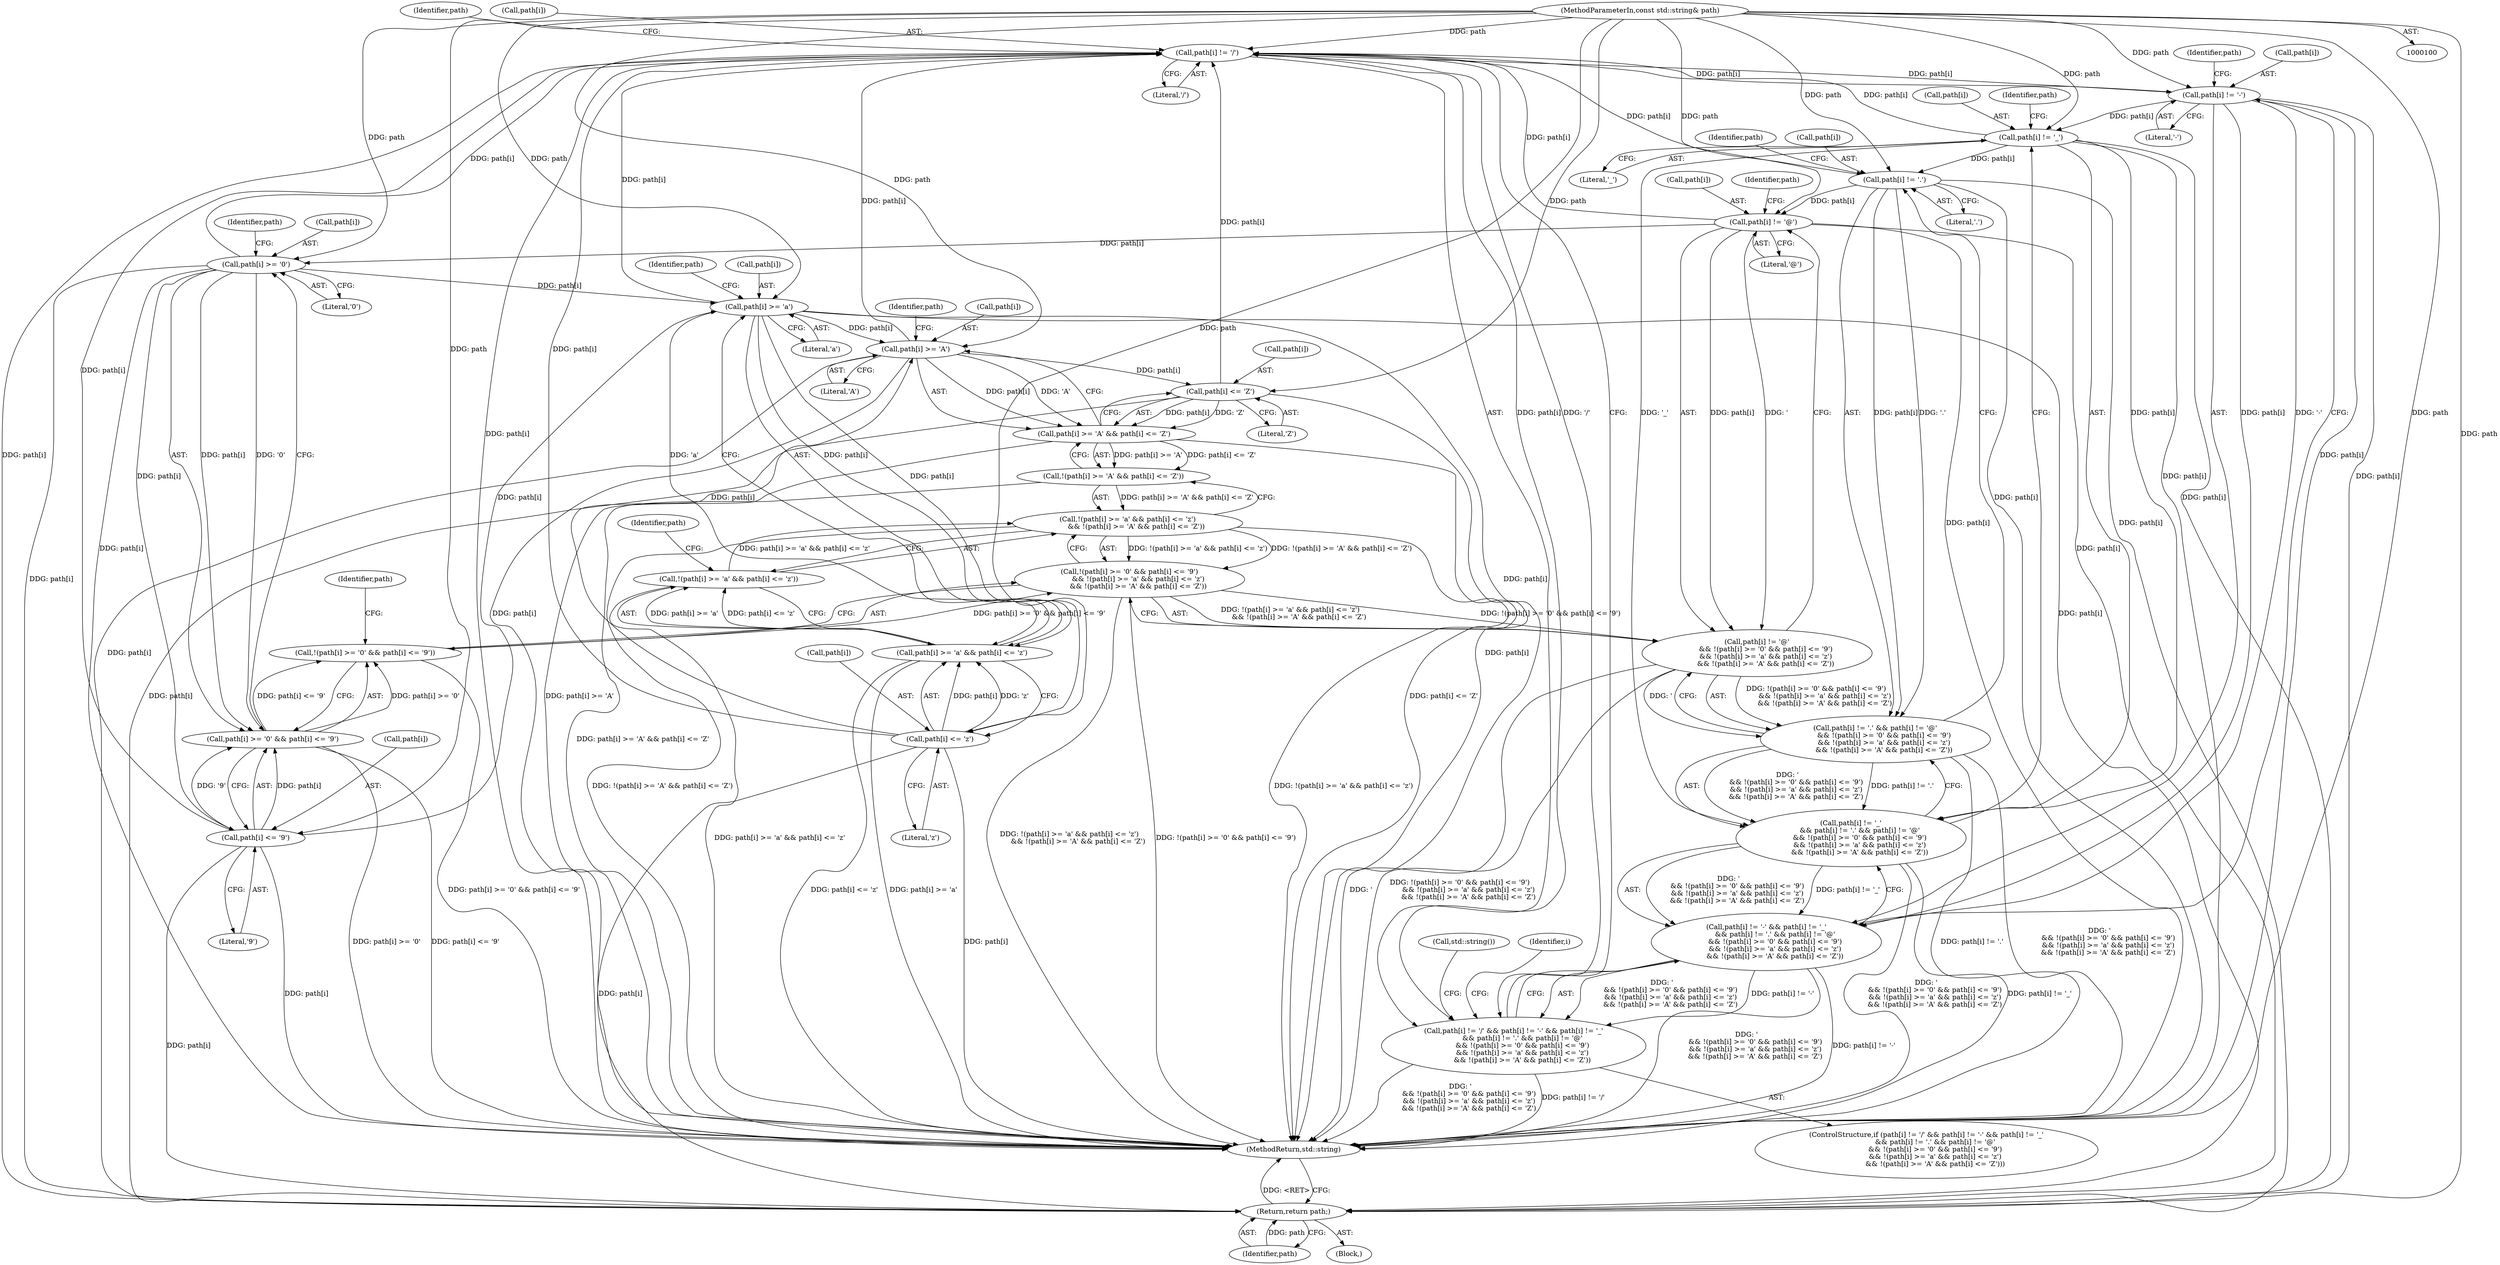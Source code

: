 digraph "1_Chrome_eea3300239f0b53e172a320eb8de59d0bea65f27_6@array" {
"1000116" [label="(Call,path[i] != '/')"];
"1000178" [label="(Call,path[i] <= 'Z')"];
"1000173" [label="(Call,path[i] >= 'A')"];
"1000166" [label="(Call,path[i] <= 'z')"];
"1000161" [label="(Call,path[i] >= 'a')"];
"1000148" [label="(Call,path[i] >= '0')"];
"1000140" [label="(Call,path[i] != '@')"];
"1000134" [label="(Call,path[i] != '.')"];
"1000128" [label="(Call,path[i] != '_')"];
"1000122" [label="(Call,path[i] != '-')"];
"1000116" [label="(Call,path[i] != '/')"];
"1000153" [label="(Call,path[i] <= '9')"];
"1000101" [label="(MethodParameterIn,const std::string& path)"];
"1000115" [label="(Call,path[i] != '/' && path[i] != '-' && path[i] != '_'\n        && path[i] != '.' && path[i] != '@'\n        && !(path[i] >= '0' && path[i] <= '9')\n        && !(path[i] >= 'a' && path[i] <= 'z')\n        && !(path[i] >= 'A' && path[i] <= 'Z'))"];
"1000186" [label="(Return,return path;)"];
"1000121" [label="(Call,path[i] != '-' && path[i] != '_'\n        && path[i] != '.' && path[i] != '@'\n        && !(path[i] >= '0' && path[i] <= '9')\n        && !(path[i] >= 'a' && path[i] <= 'z')\n        && !(path[i] >= 'A' && path[i] <= 'Z'))"];
"1000127" [label="(Call,path[i] != '_'\n        && path[i] != '.' && path[i] != '@'\n        && !(path[i] >= '0' && path[i] <= '9')\n        && !(path[i] >= 'a' && path[i] <= 'z')\n        && !(path[i] >= 'A' && path[i] <= 'Z'))"];
"1000133" [label="(Call,path[i] != '.' && path[i] != '@'\n        && !(path[i] >= '0' && path[i] <= '9')\n        && !(path[i] >= 'a' && path[i] <= 'z')\n        && !(path[i] >= 'A' && path[i] <= 'Z'))"];
"1000139" [label="(Call,path[i] != '@'\n        && !(path[i] >= '0' && path[i] <= '9')\n        && !(path[i] >= 'a' && path[i] <= 'z')\n        && !(path[i] >= 'A' && path[i] <= 'Z'))"];
"1000147" [label="(Call,path[i] >= '0' && path[i] <= '9')"];
"1000146" [label="(Call,!(path[i] >= '0' && path[i] <= '9'))"];
"1000145" [label="(Call,!(path[i] >= '0' && path[i] <= '9')\n        && !(path[i] >= 'a' && path[i] <= 'z')\n        && !(path[i] >= 'A' && path[i] <= 'Z'))"];
"1000160" [label="(Call,path[i] >= 'a' && path[i] <= 'z')"];
"1000159" [label="(Call,!(path[i] >= 'a' && path[i] <= 'z'))"];
"1000158" [label="(Call,!(path[i] >= 'a' && path[i] <= 'z')\n        && !(path[i] >= 'A' && path[i] <= 'Z'))"];
"1000172" [label="(Call,path[i] >= 'A' && path[i] <= 'Z')"];
"1000171" [label="(Call,!(path[i] >= 'A' && path[i] <= 'Z'))"];
"1000182" [label="(Literal,'Z')"];
"1000166" [label="(Call,path[i] <= 'z')"];
"1000139" [label="(Call,path[i] != '@'\n        && !(path[i] >= '0' && path[i] <= '9')\n        && !(path[i] >= 'a' && path[i] <= 'z')\n        && !(path[i] >= 'A' && path[i] <= 'Z'))"];
"1000188" [label="(MethodReturn,std::string)"];
"1000126" [label="(Literal,'-')"];
"1000175" [label="(Identifier,path)"];
"1000128" [label="(Call,path[i] != '_')"];
"1000122" [label="(Call,path[i] != '-')"];
"1000186" [label="(Return,return path;)"];
"1000177" [label="(Literal,'A')"];
"1000130" [label="(Identifier,path)"];
"1000167" [label="(Call,path[i])"];
"1000180" [label="(Identifier,path)"];
"1000155" [label="(Identifier,path)"];
"1000157" [label="(Literal,'9')"];
"1000117" [label="(Call,path[i])"];
"1000141" [label="(Call,path[i])"];
"1000171" [label="(Call,!(path[i] >= 'A' && path[i] <= 'Z'))"];
"1000140" [label="(Call,path[i] != '@')"];
"1000165" [label="(Literal,'a')"];
"1000120" [label="(Literal,'/')"];
"1000161" [label="(Call,path[i] >= 'a')"];
"1000142" [label="(Identifier,path)"];
"1000101" [label="(MethodParameterIn,const std::string& path)"];
"1000136" [label="(Identifier,path)"];
"1000148" [label="(Call,path[i] >= '0')"];
"1000160" [label="(Call,path[i] >= 'a' && path[i] <= 'z')"];
"1000147" [label="(Call,path[i] >= '0' && path[i] <= '9')"];
"1000138" [label="(Literal,'.')"];
"1000135" [label="(Call,path[i])"];
"1000146" [label="(Call,!(path[i] >= '0' && path[i] <= '9'))"];
"1000124" [label="(Identifier,path)"];
"1000129" [label="(Call,path[i])"];
"1000178" [label="(Call,path[i] <= 'Z')"];
"1000153" [label="(Call,path[i] <= '9')"];
"1000133" [label="(Call,path[i] != '.' && path[i] != '@'\n        && !(path[i] >= '0' && path[i] <= '9')\n        && !(path[i] >= 'a' && path[i] <= 'z')\n        && !(path[i] >= 'A' && path[i] <= 'Z'))"];
"1000159" [label="(Call,!(path[i] >= 'a' && path[i] <= 'z'))"];
"1000187" [label="(Identifier,path)"];
"1000162" [label="(Call,path[i])"];
"1000127" [label="(Call,path[i] != '_'\n        && path[i] != '.' && path[i] != '@'\n        && !(path[i] >= '0' && path[i] <= '9')\n        && !(path[i] >= 'a' && path[i] <= 'z')\n        && !(path[i] >= 'A' && path[i] <= 'Z'))"];
"1000112" [label="(Identifier,i)"];
"1000168" [label="(Identifier,path)"];
"1000163" [label="(Identifier,path)"];
"1000102" [label="(Block,)"];
"1000149" [label="(Call,path[i])"];
"1000116" [label="(Call,path[i] != '/')"];
"1000115" [label="(Call,path[i] != '/' && path[i] != '-' && path[i] != '_'\n        && path[i] != '.' && path[i] != '@'\n        && !(path[i] >= '0' && path[i] <= '9')\n        && !(path[i] >= 'a' && path[i] <= 'z')\n        && !(path[i] >= 'A' && path[i] <= 'Z'))"];
"1000154" [label="(Call,path[i])"];
"1000179" [label="(Call,path[i])"];
"1000134" [label="(Call,path[i] != '.')"];
"1000174" [label="(Call,path[i])"];
"1000170" [label="(Literal,'z')"];
"1000152" [label="(Literal,'0')"];
"1000132" [label="(Literal,'_')"];
"1000173" [label="(Call,path[i] >= 'A')"];
"1000114" [label="(ControlStructure,if (path[i] != '/' && path[i] != '-' && path[i] != '_'\n        && path[i] != '.' && path[i] != '@'\n        && !(path[i] >= '0' && path[i] <= '9')\n        && !(path[i] >= 'a' && path[i] <= 'z')\n        && !(path[i] >= 'A' && path[i] <= 'Z')))"];
"1000145" [label="(Call,!(path[i] >= '0' && path[i] <= '9')\n        && !(path[i] >= 'a' && path[i] <= 'z')\n        && !(path[i] >= 'A' && path[i] <= 'Z'))"];
"1000150" [label="(Identifier,path)"];
"1000172" [label="(Call,path[i] >= 'A' && path[i] <= 'Z')"];
"1000185" [label="(Call,std::string())"];
"1000158" [label="(Call,!(path[i] >= 'a' && path[i] <= 'z')\n        && !(path[i] >= 'A' && path[i] <= 'Z'))"];
"1000121" [label="(Call,path[i] != '-' && path[i] != '_'\n        && path[i] != '.' && path[i] != '@'\n        && !(path[i] >= '0' && path[i] <= '9')\n        && !(path[i] >= 'a' && path[i] <= 'z')\n        && !(path[i] >= 'A' && path[i] <= 'Z'))"];
"1000123" [label="(Call,path[i])"];
"1000144" [label="(Literal,'@')"];
"1000116" -> "1000115"  [label="AST: "];
"1000116" -> "1000120"  [label="CFG: "];
"1000117" -> "1000116"  [label="AST: "];
"1000120" -> "1000116"  [label="AST: "];
"1000124" -> "1000116"  [label="CFG: "];
"1000115" -> "1000116"  [label="CFG: "];
"1000116" -> "1000188"  [label="DDG: path[i]"];
"1000116" -> "1000115"  [label="DDG: path[i]"];
"1000116" -> "1000115"  [label="DDG: '/'"];
"1000178" -> "1000116"  [label="DDG: path[i]"];
"1000148" -> "1000116"  [label="DDG: path[i]"];
"1000153" -> "1000116"  [label="DDG: path[i]"];
"1000161" -> "1000116"  [label="DDG: path[i]"];
"1000173" -> "1000116"  [label="DDG: path[i]"];
"1000122" -> "1000116"  [label="DDG: path[i]"];
"1000140" -> "1000116"  [label="DDG: path[i]"];
"1000128" -> "1000116"  [label="DDG: path[i]"];
"1000166" -> "1000116"  [label="DDG: path[i]"];
"1000134" -> "1000116"  [label="DDG: path[i]"];
"1000101" -> "1000116"  [label="DDG: path"];
"1000116" -> "1000122"  [label="DDG: path[i]"];
"1000116" -> "1000186"  [label="DDG: path[i]"];
"1000178" -> "1000172"  [label="AST: "];
"1000178" -> "1000182"  [label="CFG: "];
"1000179" -> "1000178"  [label="AST: "];
"1000182" -> "1000178"  [label="AST: "];
"1000172" -> "1000178"  [label="CFG: "];
"1000178" -> "1000188"  [label="DDG: path[i]"];
"1000178" -> "1000172"  [label="DDG: path[i]"];
"1000178" -> "1000172"  [label="DDG: 'Z'"];
"1000173" -> "1000178"  [label="DDG: path[i]"];
"1000101" -> "1000178"  [label="DDG: path"];
"1000178" -> "1000186"  [label="DDG: path[i]"];
"1000173" -> "1000172"  [label="AST: "];
"1000173" -> "1000177"  [label="CFG: "];
"1000174" -> "1000173"  [label="AST: "];
"1000177" -> "1000173"  [label="AST: "];
"1000180" -> "1000173"  [label="CFG: "];
"1000172" -> "1000173"  [label="CFG: "];
"1000173" -> "1000188"  [label="DDG: path[i]"];
"1000173" -> "1000172"  [label="DDG: path[i]"];
"1000173" -> "1000172"  [label="DDG: 'A'"];
"1000166" -> "1000173"  [label="DDG: path[i]"];
"1000161" -> "1000173"  [label="DDG: path[i]"];
"1000101" -> "1000173"  [label="DDG: path"];
"1000173" -> "1000186"  [label="DDG: path[i]"];
"1000166" -> "1000160"  [label="AST: "];
"1000166" -> "1000170"  [label="CFG: "];
"1000167" -> "1000166"  [label="AST: "];
"1000170" -> "1000166"  [label="AST: "];
"1000160" -> "1000166"  [label="CFG: "];
"1000166" -> "1000188"  [label="DDG: path[i]"];
"1000166" -> "1000160"  [label="DDG: path[i]"];
"1000166" -> "1000160"  [label="DDG: 'z'"];
"1000161" -> "1000166"  [label="DDG: path[i]"];
"1000101" -> "1000166"  [label="DDG: path"];
"1000166" -> "1000186"  [label="DDG: path[i]"];
"1000161" -> "1000160"  [label="AST: "];
"1000161" -> "1000165"  [label="CFG: "];
"1000162" -> "1000161"  [label="AST: "];
"1000165" -> "1000161"  [label="AST: "];
"1000168" -> "1000161"  [label="CFG: "];
"1000160" -> "1000161"  [label="CFG: "];
"1000161" -> "1000188"  [label="DDG: path[i]"];
"1000161" -> "1000160"  [label="DDG: path[i]"];
"1000161" -> "1000160"  [label="DDG: 'a'"];
"1000148" -> "1000161"  [label="DDG: path[i]"];
"1000153" -> "1000161"  [label="DDG: path[i]"];
"1000101" -> "1000161"  [label="DDG: path"];
"1000161" -> "1000186"  [label="DDG: path[i]"];
"1000148" -> "1000147"  [label="AST: "];
"1000148" -> "1000152"  [label="CFG: "];
"1000149" -> "1000148"  [label="AST: "];
"1000152" -> "1000148"  [label="AST: "];
"1000155" -> "1000148"  [label="CFG: "];
"1000147" -> "1000148"  [label="CFG: "];
"1000148" -> "1000188"  [label="DDG: path[i]"];
"1000148" -> "1000147"  [label="DDG: path[i]"];
"1000148" -> "1000147"  [label="DDG: '0'"];
"1000140" -> "1000148"  [label="DDG: path[i]"];
"1000101" -> "1000148"  [label="DDG: path"];
"1000148" -> "1000153"  [label="DDG: path[i]"];
"1000148" -> "1000186"  [label="DDG: path[i]"];
"1000140" -> "1000139"  [label="AST: "];
"1000140" -> "1000144"  [label="CFG: "];
"1000141" -> "1000140"  [label="AST: "];
"1000144" -> "1000140"  [label="AST: "];
"1000150" -> "1000140"  [label="CFG: "];
"1000139" -> "1000140"  [label="CFG: "];
"1000140" -> "1000188"  [label="DDG: path[i]"];
"1000140" -> "1000139"  [label="DDG: path[i]"];
"1000140" -> "1000139"  [label="DDG: '"];
"1000134" -> "1000140"  [label="DDG: path[i]"];
"1000101" -> "1000140"  [label="DDG: path"];
"1000140" -> "1000186"  [label="DDG: path[i]"];
"1000134" -> "1000133"  [label="AST: "];
"1000134" -> "1000138"  [label="CFG: "];
"1000135" -> "1000134"  [label="AST: "];
"1000138" -> "1000134"  [label="AST: "];
"1000142" -> "1000134"  [label="CFG: "];
"1000133" -> "1000134"  [label="CFG: "];
"1000134" -> "1000188"  [label="DDG: path[i]"];
"1000134" -> "1000133"  [label="DDG: path[i]"];
"1000134" -> "1000133"  [label="DDG: '.'"];
"1000128" -> "1000134"  [label="DDG: path[i]"];
"1000101" -> "1000134"  [label="DDG: path"];
"1000134" -> "1000186"  [label="DDG: path[i]"];
"1000128" -> "1000127"  [label="AST: "];
"1000128" -> "1000132"  [label="CFG: "];
"1000129" -> "1000128"  [label="AST: "];
"1000132" -> "1000128"  [label="AST: "];
"1000136" -> "1000128"  [label="CFG: "];
"1000127" -> "1000128"  [label="CFG: "];
"1000128" -> "1000188"  [label="DDG: path[i]"];
"1000128" -> "1000127"  [label="DDG: path[i]"];
"1000128" -> "1000127"  [label="DDG: '_'"];
"1000122" -> "1000128"  [label="DDG: path[i]"];
"1000101" -> "1000128"  [label="DDG: path"];
"1000128" -> "1000186"  [label="DDG: path[i]"];
"1000122" -> "1000121"  [label="AST: "];
"1000122" -> "1000126"  [label="CFG: "];
"1000123" -> "1000122"  [label="AST: "];
"1000126" -> "1000122"  [label="AST: "];
"1000130" -> "1000122"  [label="CFG: "];
"1000121" -> "1000122"  [label="CFG: "];
"1000122" -> "1000188"  [label="DDG: path[i]"];
"1000122" -> "1000121"  [label="DDG: path[i]"];
"1000122" -> "1000121"  [label="DDG: '-'"];
"1000101" -> "1000122"  [label="DDG: path"];
"1000122" -> "1000186"  [label="DDG: path[i]"];
"1000153" -> "1000147"  [label="AST: "];
"1000153" -> "1000157"  [label="CFG: "];
"1000154" -> "1000153"  [label="AST: "];
"1000157" -> "1000153"  [label="AST: "];
"1000147" -> "1000153"  [label="CFG: "];
"1000153" -> "1000188"  [label="DDG: path[i]"];
"1000153" -> "1000147"  [label="DDG: path[i]"];
"1000153" -> "1000147"  [label="DDG: '9'"];
"1000101" -> "1000153"  [label="DDG: path"];
"1000153" -> "1000186"  [label="DDG: path[i]"];
"1000101" -> "1000100"  [label="AST: "];
"1000101" -> "1000188"  [label="DDG: path"];
"1000101" -> "1000186"  [label="DDG: path"];
"1000115" -> "1000114"  [label="AST: "];
"1000115" -> "1000121"  [label="CFG: "];
"1000121" -> "1000115"  [label="AST: "];
"1000185" -> "1000115"  [label="CFG: "];
"1000112" -> "1000115"  [label="CFG: "];
"1000115" -> "1000188"  [label="DDG: '\n        && !(path[i] >= '0' && path[i] <= '9')\n        && !(path[i] >= 'a' && path[i] <= 'z')\n        && !(path[i] >= 'A' && path[i] <= 'Z')"];
"1000115" -> "1000188"  [label="DDG: path[i] != '/'"];
"1000121" -> "1000115"  [label="DDG: path[i] != '-'"];
"1000121" -> "1000115"  [label="DDG: '\n        && !(path[i] >= '0' && path[i] <= '9')\n        && !(path[i] >= 'a' && path[i] <= 'z')\n        && !(path[i] >= 'A' && path[i] <= 'Z')"];
"1000186" -> "1000102"  [label="AST: "];
"1000186" -> "1000187"  [label="CFG: "];
"1000187" -> "1000186"  [label="AST: "];
"1000188" -> "1000186"  [label="CFG: "];
"1000186" -> "1000188"  [label="DDG: <RET>"];
"1000187" -> "1000186"  [label="DDG: path"];
"1000121" -> "1000127"  [label="CFG: "];
"1000127" -> "1000121"  [label="AST: "];
"1000121" -> "1000188"  [label="DDG: '\n        && !(path[i] >= '0' && path[i] <= '9')\n        && !(path[i] >= 'a' && path[i] <= 'z')\n        && !(path[i] >= 'A' && path[i] <= 'Z')"];
"1000121" -> "1000188"  [label="DDG: path[i] != '-'"];
"1000127" -> "1000121"  [label="DDG: path[i] != '_'"];
"1000127" -> "1000121"  [label="DDG: '\n        && !(path[i] >= '0' && path[i] <= '9')\n        && !(path[i] >= 'a' && path[i] <= 'z')\n        && !(path[i] >= 'A' && path[i] <= 'Z')"];
"1000127" -> "1000133"  [label="CFG: "];
"1000133" -> "1000127"  [label="AST: "];
"1000127" -> "1000188"  [label="DDG: '\n        && !(path[i] >= '0' && path[i] <= '9')\n        && !(path[i] >= 'a' && path[i] <= 'z')\n        && !(path[i] >= 'A' && path[i] <= 'Z')"];
"1000127" -> "1000188"  [label="DDG: path[i] != '_'"];
"1000133" -> "1000127"  [label="DDG: path[i] != '.'"];
"1000133" -> "1000127"  [label="DDG: '\n        && !(path[i] >= '0' && path[i] <= '9')\n        && !(path[i] >= 'a' && path[i] <= 'z')\n        && !(path[i] >= 'A' && path[i] <= 'Z')"];
"1000133" -> "1000139"  [label="CFG: "];
"1000139" -> "1000133"  [label="AST: "];
"1000133" -> "1000188"  [label="DDG: '\n        && !(path[i] >= '0' && path[i] <= '9')\n        && !(path[i] >= 'a' && path[i] <= 'z')\n        && !(path[i] >= 'A' && path[i] <= 'Z')"];
"1000133" -> "1000188"  [label="DDG: path[i] != '.'"];
"1000139" -> "1000133"  [label="DDG: '"];
"1000139" -> "1000133"  [label="DDG: !(path[i] >= '0' && path[i] <= '9')\n        && !(path[i] >= 'a' && path[i] <= 'z')\n        && !(path[i] >= 'A' && path[i] <= 'Z')"];
"1000139" -> "1000145"  [label="CFG: "];
"1000145" -> "1000139"  [label="AST: "];
"1000139" -> "1000188"  [label="DDG: '"];
"1000139" -> "1000188"  [label="DDG: !(path[i] >= '0' && path[i] <= '9')\n        && !(path[i] >= 'a' && path[i] <= 'z')\n        && !(path[i] >= 'A' && path[i] <= 'Z')"];
"1000145" -> "1000139"  [label="DDG: !(path[i] >= '0' && path[i] <= '9')"];
"1000145" -> "1000139"  [label="DDG: !(path[i] >= 'a' && path[i] <= 'z')\n        && !(path[i] >= 'A' && path[i] <= 'Z')"];
"1000147" -> "1000146"  [label="AST: "];
"1000146" -> "1000147"  [label="CFG: "];
"1000147" -> "1000188"  [label="DDG: path[i] >= '0'"];
"1000147" -> "1000188"  [label="DDG: path[i] <= '9'"];
"1000147" -> "1000146"  [label="DDG: path[i] >= '0'"];
"1000147" -> "1000146"  [label="DDG: path[i] <= '9'"];
"1000146" -> "1000145"  [label="AST: "];
"1000163" -> "1000146"  [label="CFG: "];
"1000145" -> "1000146"  [label="CFG: "];
"1000146" -> "1000188"  [label="DDG: path[i] >= '0' && path[i] <= '9'"];
"1000146" -> "1000145"  [label="DDG: path[i] >= '0' && path[i] <= '9'"];
"1000145" -> "1000158"  [label="CFG: "];
"1000158" -> "1000145"  [label="AST: "];
"1000145" -> "1000188"  [label="DDG: !(path[i] >= 'a' && path[i] <= 'z')\n        && !(path[i] >= 'A' && path[i] <= 'Z')"];
"1000145" -> "1000188"  [label="DDG: !(path[i] >= '0' && path[i] <= '9')"];
"1000158" -> "1000145"  [label="DDG: !(path[i] >= 'a' && path[i] <= 'z')"];
"1000158" -> "1000145"  [label="DDG: !(path[i] >= 'A' && path[i] <= 'Z')"];
"1000160" -> "1000159"  [label="AST: "];
"1000159" -> "1000160"  [label="CFG: "];
"1000160" -> "1000188"  [label="DDG: path[i] <= 'z'"];
"1000160" -> "1000188"  [label="DDG: path[i] >= 'a'"];
"1000160" -> "1000159"  [label="DDG: path[i] >= 'a'"];
"1000160" -> "1000159"  [label="DDG: path[i] <= 'z'"];
"1000159" -> "1000158"  [label="AST: "];
"1000175" -> "1000159"  [label="CFG: "];
"1000158" -> "1000159"  [label="CFG: "];
"1000159" -> "1000188"  [label="DDG: path[i] >= 'a' && path[i] <= 'z'"];
"1000159" -> "1000158"  [label="DDG: path[i] >= 'a' && path[i] <= 'z'"];
"1000158" -> "1000171"  [label="CFG: "];
"1000171" -> "1000158"  [label="AST: "];
"1000158" -> "1000188"  [label="DDG: !(path[i] >= 'a' && path[i] <= 'z')"];
"1000158" -> "1000188"  [label="DDG: !(path[i] >= 'A' && path[i] <= 'Z')"];
"1000171" -> "1000158"  [label="DDG: path[i] >= 'A' && path[i] <= 'Z'"];
"1000172" -> "1000171"  [label="AST: "];
"1000171" -> "1000172"  [label="CFG: "];
"1000172" -> "1000188"  [label="DDG: path[i] <= 'Z'"];
"1000172" -> "1000188"  [label="DDG: path[i] >= 'A'"];
"1000172" -> "1000171"  [label="DDG: path[i] >= 'A'"];
"1000172" -> "1000171"  [label="DDG: path[i] <= 'Z'"];
"1000171" -> "1000188"  [label="DDG: path[i] >= 'A' && path[i] <= 'Z'"];
}
